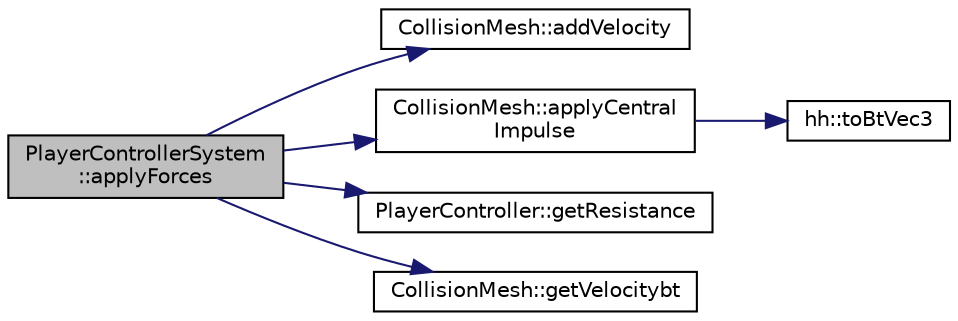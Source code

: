 digraph "PlayerControllerSystem::applyForces"
{
 // INTERACTIVE_SVG=YES
 // LATEX_PDF_SIZE
  edge [fontname="Helvetica",fontsize="10",labelfontname="Helvetica",labelfontsize="10"];
  node [fontname="Helvetica",fontsize="10",shape=record];
  rankdir="LR";
  Node1 [label="PlayerControllerSystem\l::applyForces",height=0.2,width=0.4,color="black", fillcolor="grey75", style="filled", fontcolor="black",tooltip=" "];
  Node1 -> Node2 [color="midnightblue",fontsize="10",style="solid",fontname="Helvetica"];
  Node2 [label="CollisionMesh::addVelocity",height=0.2,width=0.4,color="black", fillcolor="white", style="filled",URL="$d4/daa/class_collision_mesh.html#a0e21a154dd220688c7c70aa207f26e37",tooltip=" "];
  Node1 -> Node3 [color="midnightblue",fontsize="10",style="solid",fontname="Helvetica"];
  Node3 [label="CollisionMesh::applyCentral\lImpulse",height=0.2,width=0.4,color="black", fillcolor="white", style="filled",URL="$d4/daa/class_collision_mesh.html#a7d1dde3a566093848fdd3e75278655ec",tooltip=" "];
  Node3 -> Node4 [color="midnightblue",fontsize="10",style="solid",fontname="Helvetica"];
  Node4 [label="hh::toBtVec3",height=0.2,width=0.4,color="black", fillcolor="white", style="filled",URL="$d7/dd1/namespacehh.html#aa0102ec32d9d665ebdda89fa4c03c5b6",tooltip=" "];
  Node1 -> Node5 [color="midnightblue",fontsize="10",style="solid",fontname="Helvetica"];
  Node5 [label="PlayerController::getResistance",height=0.2,width=0.4,color="black", fillcolor="white", style="filled",URL="$dc/dde/class_player_controller.html#aaa087c1eb7cf124acaaa62b9ca879e7d",tooltip=" "];
  Node1 -> Node6 [color="midnightblue",fontsize="10",style="solid",fontname="Helvetica"];
  Node6 [label="CollisionMesh::getVelocitybt",height=0.2,width=0.4,color="black", fillcolor="white", style="filled",URL="$d4/daa/class_collision_mesh.html#ade31943d65b275017a002515e1b2af3c",tooltip=" "];
}
